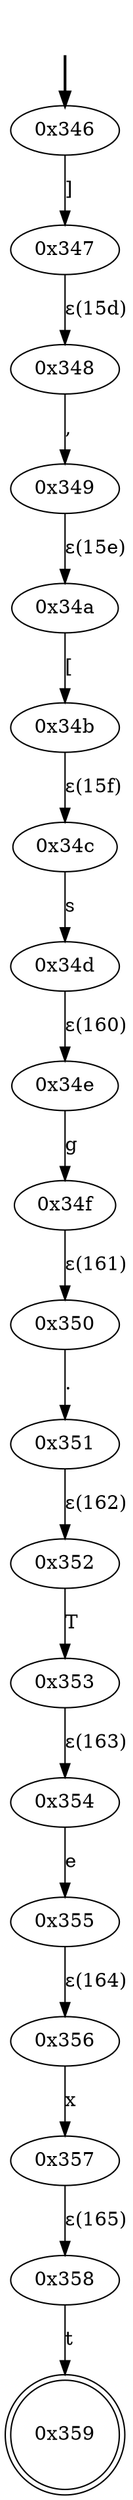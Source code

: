 digraph {
	fake [style=invisible]
	"0x346" [root=true]
	"0x347"
	"0x348"
	"0x349"
	"0x34a"
	"0x34b"
	"0x34c"
	"0x34d"
	"0x34e"
	"0x34f"
	"0x350"
	"0x351"
	"0x352"
	"0x353"
	"0x354"
	"0x355"
	"0x356"
	"0x357"
	"0x358"
	"0x359" [shape=doublecircle]
	fake -> "0x346" [style=bold]
	"0x346" -> "0x347" [label="]"]
	"0x348" -> "0x349" [label=","]
	"0x347" -> "0x348" [label="ε(15d)"]
	"0x34a" -> "0x34b" [label="["]
	"0x349" -> "0x34a" [label="ε(15e)"]
	"0x34c" -> "0x34d" [label=s]
	"0x34b" -> "0x34c" [label="ε(15f)"]
	"0x34e" -> "0x34f" [label=g]
	"0x34d" -> "0x34e" [label="ε(160)"]
	"0x350" -> "0x351" [label="."]
	"0x34f" -> "0x350" [label="ε(161)"]
	"0x352" -> "0x353" [label=T]
	"0x351" -> "0x352" [label="ε(162)"]
	"0x354" -> "0x355" [label=e]
	"0x353" -> "0x354" [label="ε(163)"]
	"0x356" -> "0x357" [label=x]
	"0x355" -> "0x356" [label="ε(164)"]
	"0x358" -> "0x359" [label=t]
	"0x357" -> "0x358" [label="ε(165)"]
}
